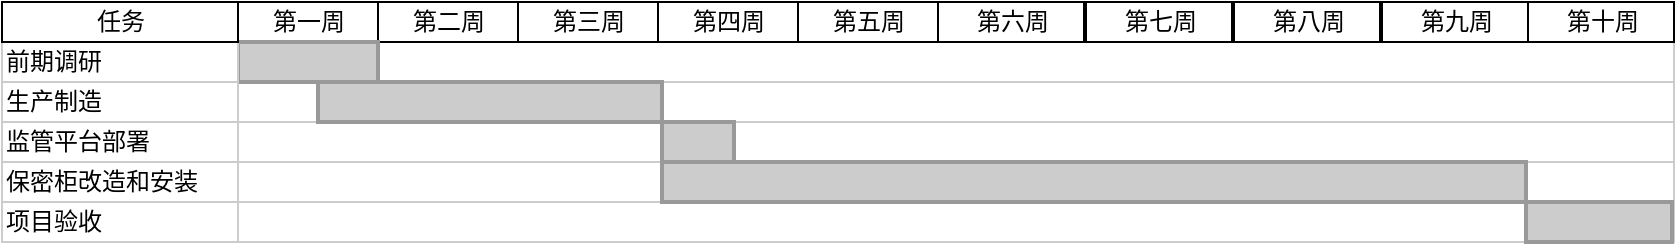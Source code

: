 <mxfile version="26.0.16">
  <diagram name="第 1 页" id="J0wBBoqBDd3hU2CPYiLS">
    <mxGraphModel dx="561" dy="308" grid="1" gridSize="1" guides="1" tooltips="1" connect="1" arrows="1" fold="1" page="1" pageScale="1" pageWidth="827" pageHeight="1169" math="0" shadow="0">
      <root>
        <mxCell id="0" />
        <mxCell id="1" parent="0" />
        <mxCell id="qozdfu52yqEnF6LgNysH-1" value="" style="align=left;strokeColor=#CCCCCC;html=1;" vertex="1" parent="1">
          <mxGeometry x="218" y="230" width="718" height="20" as="geometry" />
        </mxCell>
        <mxCell id="qozdfu52yqEnF6LgNysH-2" value="第一周" style="strokeWidth=1;fontStyle=0;html=1;" vertex="1" parent="1">
          <mxGeometry x="218" y="210" width="70" height="20" as="geometry" />
        </mxCell>
        <mxCell id="qozdfu52yqEnF6LgNysH-3" value="第二周" style="strokeWidth=1;fontStyle=0;html=1;" vertex="1" parent="1">
          <mxGeometry x="288" y="210" width="70" height="20" as="geometry" />
        </mxCell>
        <mxCell id="qozdfu52yqEnF6LgNysH-4" value="第三周" style="strokeWidth=1;fontStyle=0;html=1;" vertex="1" parent="1">
          <mxGeometry x="358" y="210" width="70" height="20" as="geometry" />
        </mxCell>
        <mxCell id="qozdfu52yqEnF6LgNysH-5" value="第四周" style="strokeWidth=1;fontStyle=0;html=1;" vertex="1" parent="1">
          <mxGeometry x="428" y="210" width="70" height="20" as="geometry" />
        </mxCell>
        <mxCell id="qozdfu52yqEnF6LgNysH-6" value="第五周" style="strokeWidth=1;fontStyle=0;html=1;" vertex="1" parent="1">
          <mxGeometry x="498" y="210" width="70" height="20" as="geometry" />
        </mxCell>
        <mxCell id="qozdfu52yqEnF6LgNysH-7" value="第六周" style="strokeWidth=1;fontStyle=0;html=1;" vertex="1" parent="1">
          <mxGeometry x="568" y="210" width="73" height="20" as="geometry" />
        </mxCell>
        <mxCell id="qozdfu52yqEnF6LgNysH-8" value="" style="align=left;strokeColor=#CCCCCC;html=1;" vertex="1" parent="1">
          <mxGeometry x="218" y="250" width="718" height="20" as="geometry" />
        </mxCell>
        <mxCell id="qozdfu52yqEnF6LgNysH-9" value="" style="align=left;strokeColor=#CCCCCC;html=1;" vertex="1" parent="1">
          <mxGeometry x="218" y="270" width="718" height="20" as="geometry" />
        </mxCell>
        <mxCell id="qozdfu52yqEnF6LgNysH-10" value="" style="align=left;strokeColor=#CCCCCC;html=1;" vertex="1" parent="1">
          <mxGeometry x="218" y="290" width="718" height="20" as="geometry" />
        </mxCell>
        <mxCell id="qozdfu52yqEnF6LgNysH-11" value="" style="align=left;strokeColor=#CCCCCC;html=1;" vertex="1" parent="1">
          <mxGeometry x="218" y="310" width="718" height="20" as="geometry" />
        </mxCell>
        <mxCell id="qozdfu52yqEnF6LgNysH-12" value="" style="whiteSpace=wrap;html=1;strokeWidth=2;fillColor=#CCCCCC;gradientColor=none;fontSize=14;align=center;strokeColor=#999999;" vertex="1" parent="1">
          <mxGeometry x="218" y="230" width="70" height="20" as="geometry" />
        </mxCell>
        <mxCell id="qozdfu52yqEnF6LgNysH-13" value="" style="whiteSpace=wrap;html=1;strokeWidth=2;fillColor=#CCCCCC;gradientColor=none;fontSize=14;align=center;strokeColor=#999999;" vertex="1" parent="1">
          <mxGeometry x="258" y="250" width="172" height="20" as="geometry" />
        </mxCell>
        <mxCell id="qozdfu52yqEnF6LgNysH-14" value="" style="whiteSpace=wrap;html=1;strokeWidth=2;fillColor=#CCCCCC;gradientColor=none;fontSize=14;align=center;strokeColor=#999999;" vertex="1" parent="1">
          <mxGeometry x="430" y="270" width="36" height="20" as="geometry" />
        </mxCell>
        <mxCell id="qozdfu52yqEnF6LgNysH-15" value="" style="whiteSpace=wrap;html=1;strokeWidth=2;fillColor=#CCCCCC;gradientColor=none;fontSize=14;align=center;strokeColor=#999999;" vertex="1" parent="1">
          <mxGeometry x="430" y="290" width="432" height="20" as="geometry" />
        </mxCell>
        <mxCell id="qozdfu52yqEnF6LgNysH-16" value="" style="whiteSpace=wrap;html=1;strokeWidth=2;fillColor=#CCCCCC;gradientColor=none;fontSize=14;align=center;strokeColor=#999999;" vertex="1" parent="1">
          <mxGeometry x="862" y="310" width="73" height="20" as="geometry" />
        </mxCell>
        <mxCell id="qozdfu52yqEnF6LgNysH-17" value="第七周" style="strokeWidth=1;fontStyle=0;html=1;" vertex="1" parent="1">
          <mxGeometry x="642" y="210" width="73" height="20" as="geometry" />
        </mxCell>
        <mxCell id="qozdfu52yqEnF6LgNysH-18" value="第八周" style="strokeWidth=1;fontStyle=0;html=1;" vertex="1" parent="1">
          <mxGeometry x="716" y="210" width="73" height="20" as="geometry" />
        </mxCell>
        <mxCell id="qozdfu52yqEnF6LgNysH-19" value="前期调研" style="align=left;strokeColor=#CCCCCC;html=1;" vertex="1" parent="1">
          <mxGeometry x="100.0" y="230.0" width="118.0" height="20.0" as="geometry" />
        </mxCell>
        <mxCell id="qozdfu52yqEnF6LgNysH-20" value="生产制造" style="align=left;strokeColor=#CCCCCC;html=1;" vertex="1" parent="1">
          <mxGeometry x="100.0" y="250.0" width="118.0" height="20.0" as="geometry" />
        </mxCell>
        <mxCell id="qozdfu52yqEnF6LgNysH-21" value="监管平台部署" style="align=left;strokeColor=#CCCCCC;html=1;" vertex="1" parent="1">
          <mxGeometry x="100" y="270" width="118.0" height="20.0" as="geometry" />
        </mxCell>
        <mxCell id="qozdfu52yqEnF6LgNysH-22" value="保密柜改造和安装" style="align=left;strokeColor=#CCCCCC;html=1;" vertex="1" parent="1">
          <mxGeometry x="100" y="290.0" width="118.0" height="20.0" as="geometry" />
        </mxCell>
        <mxCell id="qozdfu52yqEnF6LgNysH-23" value="任务" style="strokeWidth=1;fontStyle=0;html=1;" vertex="1" parent="1">
          <mxGeometry x="100.0" y="210" width="118.0" height="20.0" as="geometry" />
        </mxCell>
        <mxCell id="qozdfu52yqEnF6LgNysH-24" value="项目验收" style="align=left;strokeColor=#CCCCCC;html=1;" vertex="1" parent="1">
          <mxGeometry x="100.0" y="310.0" width="118.0" height="20.0" as="geometry" />
        </mxCell>
        <mxCell id="qozdfu52yqEnF6LgNysH-25" value="第九周" style="strokeWidth=1;fontStyle=0;html=1;" vertex="1" parent="1">
          <mxGeometry x="790" y="210" width="73" height="20" as="geometry" />
        </mxCell>
        <mxCell id="qozdfu52yqEnF6LgNysH-26" value="第十周" style="strokeWidth=1;fontStyle=0;html=1;" vertex="1" parent="1">
          <mxGeometry x="863" y="210" width="73" height="20" as="geometry" />
        </mxCell>
      </root>
    </mxGraphModel>
  </diagram>
</mxfile>

